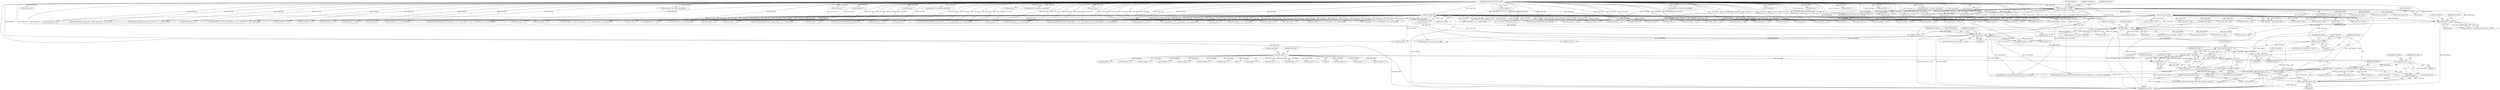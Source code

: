 digraph "1_wildmidi_660b513d99bced8783a4a5984ac2f742c74ebbdd_4@API" {
"1000527" [label="(Call,strlen(mdi->extra_info.copyright) + 1 + tmp_length + 1)"];
"1000528" [label="(Call,strlen(mdi->extra_info.copyright))"];
"1000494" [label="(Call,tmp_length = (tmp_length << 7) + (*event_data & 0x7f))"];
"1000497" [label="(Call,tmp_length << 7)"];
"1000476" [label="(Call,tmp_length = (tmp_length << 7) + (*event_data & 0x7f))"];
"1000479" [label="(Call,tmp_length << 7)"];
"1000353" [label="(Call,tmp_length = 0)"];
"1000482" [label="(Call,*event_data & 0x7f)"];
"1000458" [label="(Call,event_data[0] == 0x02)"];
"1000187" [label="(Call,event_data++)"];
"1000171" [label="(Call,event_data[0] >= 0x80)"];
"1000143" [label="(MethodParameterIn,uint8_t * event_data)"];
"1000179" [label="(Call,*event_data & 0xf0)"];
"1000385" [label="(Call,event_data[0] == 0x01)"];
"1000358" [label="(Call,event_data[0] == 0x00)"];
"1000490" [label="(Call,*event_data > 0x7f)"];
"1000469" [label="(Call,*event_data > 0x7f)"];
"1000500" [label="(Call,*event_data & 0x7f)"];
"1000312" [label="(Call,event_data++)"];
"1001186" [label="(Call,(event_data[4] << 8) + event_data[5])"];
"1000468" [label="(ControlStructure,if (*event_data > 0x7f))"];
"1000474" [label="(ControlStructure,do)"];
"1000808" [label="(Call,tmp_length << 7)"];
"1000465" [label="(Identifier,event_data)"];
"1000475" [label="(Block,)"];
"1001181" [label="(Call,event_data[3] << 16)"];
"1000358" [label="(Call,event_data[0] == 0x00)"];
"1001138" [label="(Call,mdi->events[mdi->events_size - 1].event_data.channel = event_data[2])"];
"1001292" [label="(Call,*event_data > 0x7f)"];
"1000888" [label="(Call,event_data++)"];
"1000369" [label="(Call,midi_setup_sequenceno(mdi, ((event_data[2] << 8) + event_data[3])))"];
"1000354" [label="(Identifier,tmp_length)"];
"1000798" [label="(Call,*event_data > 0x7f)"];
"1000480" [label="(Identifier,tmp_length)"];
"1001175" [label="(Call,event_data[2] << 24)"];
"1000972" [label="(Call,tmp_length << 7)"];
"1000417" [label="(Call,*event_data > 0x7f)"];
"1000409" [label="(Call,*event_data & 0x7f)"];
"1001117" [label="(Call,(event_data[3] << 24) + (event_data[4] << 16) + (event_data[5] << 8) + event_data[6])"];
"1001233" [label="(Call,*event_data > 0x7f)"];
"1000464" [label="(Call,event_data++)"];
"1000389" [label="(Literal,0x01)"];
"1001327" [label="(Call,event_data++)"];
"1000360" [label="(Identifier,event_data)"];
"1000504" [label="(Call,event_data++)"];
"1000363" [label="(Call,event_data[1] == 0x02)"];
"1000498" [label="(Identifier,tmp_length)"];
"1000392" [label="(Identifier,event_data)"];
"1000534" [label="(Call,1 + tmp_length + 1)"];
"1001084" [label="(Call,event_data[2] << 16)"];
"1000470" [label="(Call,*event_data)"];
"1000495" [label="(Identifier,tmp_length)"];
"1001118" [label="(Call,event_data[3] << 24)"];
"1000866" [label="(Call,event_data++)"];
"1000170" [label="(ControlStructure,if (event_data[0] >= 0x80))"];
"1000195" [label="(Identifier,command)"];
"1000458" [label="(Call,event_data[0] == 0x02)"];
"1000501" [label="(Call,*event_data)"];
"1000529" [label="(Call,mdi->extra_info.copyright)"];
"1000770" [label="(Call,memcpy(text, event_data, tmp_length))"];
"1001070" [label="(Call,event_data[0] == 0x51)"];
"1001214" [label="(Call,(event_data[2] << 8) + event_data[3])"];
"1000462" [label="(Literal,0x02)"];
"1000793" [label="(Call,event_data++)"];
"1000598" [label="(Call,tmp_length + 1)"];
"1000906" [label="(Call,event_data++)"];
"1000714" [label="(Call,event_data[0] == 0x04)"];
"1000669" [label="(Call,event_data++)"];
"1001212" [label="(Call,midi_setup_keysignature(mdi, ((event_data[2] << 8) + event_data[3])))"];
"1000284" [label="(Call,event_data++)"];
"1000944" [label="(Call,*event_data > 0x7f)"];
"1001166" [label="(Call,event_data[1] == 0x04)"];
"1000483" [label="(Call,*event_data)"];
"1000493" [label="(Literal,0x7f)"];
"1000503" [label="(Literal,0x7f)"];
"1001018" [label="(Call,midi_setup_channelprefix(mdi, event_data[2]))"];
"1000815" [label="(Call,event_data++)"];
"1000535" [label="(Literal,1)"];
"1000485" [label="(Literal,0x7f)"];
"1000643" [label="(Identifier,event_data)"];
"1000396" [label="(Call,*event_data > 0x7f)"];
"1001034" [label="(Call,event_data[1] == 0x01)"];
"1000424" [label="(Call,tmp_length << 7)"];
"1000916" [label="(Call,memcpy(text, event_data, tmp_length))"];
"1001081" [label="(Call,_WM_midi_setup_tempo(mdi, ((event_data[2] << 16) + (event_data[3] << 8) + event_data[4])))"];
"1000680" [label="(Call,tmp_length << 7)"];
"1000180" [label="(Call,*event_data)"];
"1000539" [label="(Call,memcpy(&mdi->extra_info.copyright[strlen(mdi->extra_info.copyright) + 1], event_data, tmp_length))"];
"1001172" [label="(Call,midi_setup_timesignature(mdi, ((event_data[2] << 24) + (event_data[3] << 16) + (event_data[4] << 8) + event_data[5])))"];
"1000460" [label="(Identifier,event_data)"];
"1000484" [label="(Identifier,event_data)"];
"1000359" [label="(Call,event_data[0])"];
"1000362" [label="(Literal,0x00)"];
"1000481" [label="(Literal,7)"];
"1001075" [label="(Call,event_data[1] == 0x03)"];
"1000482" [label="(Call,*event_data & 0x7f)"];
"1001123" [label="(Call,(event_data[4] << 16) + (event_data[5] << 8) + event_data[6])"];
"1000244" [label="(Call,event_data++)"];
"1000742" [label="(Call,event_data++)"];
"1000989" [label="(Call,memcpy(text, event_data, tmp_length))"];
"1000499" [label="(Literal,7)"];
"1001313" [label="(Call,*event_data > 0x7f)"];
"1000279" [label="(Call,event_data++)"];
"1001215" [label="(Call,event_data[2] << 8)"];
"1000179" [label="(Call,*event_data & 0xf0)"];
"1000652" [label="(Call,*event_data > 0x7f)"];
"1000230" [label="(Call,event_data[1] == 0)"];
"1001083" [label="(Call,(event_data[2] << 16) + (event_data[3] << 8) + event_data[4])"];
"1000469" [label="(Call,*event_data > 0x7f)"];
"1001305" [label="(Call,*event_data & 0x7F)"];
"1000177" [label="(Call,command = *event_data & 0xf0)"];
"1000725" [label="(Call,*event_data > 0x7f)"];
"1000217" [label="(Call,event_data++)"];
"1000662" [label="(Call,tmp_length << 7)"];
"1000899" [label="(Call,tmp_length << 7)"];
"1001250" [label="(Call,event_data++)"];
"1000371" [label="(Call,(event_data[2] << 8) + event_data[3])"];
"1001323" [label="(Call,*event_data & 0x7F)"];
"1000487" [label="(Identifier,event_data)"];
"1001007" [label="(Call,event_data[0] == 0x20)"];
"1000299" [label="(Call,event_data++)"];
"1001161" [label="(Call,event_data[0] == 0x58)"];
"1000497" [label="(Call,tmp_length << 7)"];
"1000490" [label="(Call,*event_data > 0x7f)"];
"1000385" [label="(Call,event_data[0] == 0x01)"];
"1001040" [label="(Call,midi_setup_portprefix(mdi, event_data[2]))"];
"1000391" [label="(Call,event_data++)"];
"1000521" [label="(Call,realloc(mdi->extra_info.copyright,(strlen(mdi->extra_info.copyright) + 1 + tmp_length + 1)))"];
"1000372" [label="(Call,event_data[2] << 8)"];
"1001201" [label="(Call,event_data[0] == 0x59)"];
"1000351" [label="(Block,)"];
"1001104" [label="(Call,event_data[0] == 0x54)"];
"1000239" [label="(Call,event_data++)"];
"1000641" [label="(Call,event_data[0] == 0x03)"];
"1000384" [label="(ControlStructure,if (event_data[0] == 0x01))"];
"1000386" [label="(Call,event_data[0])"];
"1000760" [label="(Call,event_data++)"];
"1000505" [label="(Identifier,event_data)"];
"1000427" [label="(Call,*event_data & 0x7f)"];
"1000459" [label="(Call,event_data[0])"];
"1001115" [label="(Call,midi_setup_smpteoffset(mdi, ((event_data[3] << 24) + (event_data[4] << 16) + (event_data[5] << 8) + event_data[6])))"];
"1000175" [label="(Literal,0x80)"];
"1001124" [label="(Call,event_data[4] << 16)"];
"1001174" [label="(Call,(event_data[2] << 24) + (event_data[3] << 16) + (event_data[4] << 8) + event_data[5])"];
"1001243" [label="(Call,tmp_length << 7)"];
"1001012" [label="(Call,event_data[1] == 0x01)"];
"1000871" [label="(Call,*event_data > 0x7f)"];
"1001090" [label="(Call,event_data[3] << 8)"];
"1000477" [label="(Identifier,tmp_length)"];
"1000357" [label="(Call,(event_data[0] == 0x00) && (event_data[1] == 0x02))"];
"1001206" [label="(Call,event_data[1] == 0x02)"];
"1000479" [label="(Call,tmp_length << 7)"];
"1000597" [label="(Call,malloc(tmp_length + 1))"];
"1000431" [label="(Call,event_data++)"];
"1000182" [label="(Literal,0xf0)"];
"1000881" [label="(Call,tmp_length << 7)"];
"1000259" [label="(Call,event_data++)"];
"1001109" [label="(Call,event_data[1] == 0x05)"];
"1000697" [label="(Call,memcpy(text, event_data, tmp_length))"];
"1000330" [label="(Call,event_data++)"];
"1001029" [label="(Call,event_data[0] == 0x21)"];
"1001550" [label="(MethodReturn,uint32_t)"];
"1000954" [label="(Call,tmp_length << 7)"];
"1000494" [label="(Call,tmp_length = (tmp_length << 7) + (*event_data & 0x7f))"];
"1001342" [label="(Call,memcpy(sysex_store, event_data, sysex_len))"];
"1000365" [label="(Identifier,event_data)"];
"1001187" [label="(Call,event_data[4] << 8)"];
"1000735" [label="(Call,tmp_length << 7)"];
"1001051" [label="(Call,event_data[0] == 0x2F)"];
"1000601" [label="(Call,memcpy(mdi->extra_info.copyright, event_data, tmp_length))"];
"1000979" [label="(Call,event_data++)"];
"1001129" [label="(Call,(event_data[5] << 8) + event_data[6])"];
"1000496" [label="(Call,(tmp_length << 7) + (*event_data & 0x7f))"];
"1000186" [label="(Call,*event_data++)"];
"1000860" [label="(Call,event_data[0] == 0x06)"];
"1000264" [label="(Call,event_data++)"];
"1000178" [label="(Identifier,command)"];
"1000457" [label="(ControlStructure,if (event_data[0] == 0x02))"];
"1000624" [label="(Call,memcpy(text, event_data, tmp_length))"];
"1000486" [label="(Call,event_data++)"];
"1000687" [label="(Call,event_data++)"];
"1000355" [label="(Literal,0)"];
"1000536" [label="(Call,tmp_length + 1)"];
"1000720" [label="(Call,event_data++)"];
"1001261" [label="(Call,tmp_length << 7)"];
"1000463" [label="(Block,)"];
"1000826" [label="(Call,tmp_length << 7)"];
"1000528" [label="(Call,strlen(mdi->extra_info.copyright))"];
"1000787" [label="(Call,event_data[0] == 0x05)"];
"1000939" [label="(Call,event_data++)"];
"1001309" [label="(Call,event_data++)"];
"1000647" [label="(Call,event_data++)"];
"1000961" [label="(Call,event_data++)"];
"1001089" [label="(Call,(event_data[3] << 8) + event_data[4])"];
"1000527" [label="(Call,strlen(mdi->extra_info.copyright) + 1 + tmp_length + 1)"];
"1000143" [label="(MethodParameterIn,uint8_t * event_data)"];
"1000325" [label="(Call,event_data++)"];
"1000172" [label="(Call,event_data[0])"];
"1000441" [label="(Call,memcpy(text, event_data, tmp_length))"];
"1000833" [label="(Call,event_data++)"];
"1000491" [label="(Call,*event_data)"];
"1000353" [label="(Call,tmp_length = 0)"];
"1000478" [label="(Call,(tmp_length << 7) + (*event_data & 0x7f))"];
"1001180" [label="(Call,(event_data[3] << 16) + (event_data[4] << 8) + event_data[5])"];
"1000406" [label="(Call,tmp_length << 7)"];
"1000933" [label="(Call,event_data[0] == 0x07)"];
"1001228" [label="(Call,event_data++)"];
"1000476" [label="(Call,tmp_length = (tmp_length << 7) + (*event_data & 0x7f))"];
"1000212" [label="(Call,event_data++)"];
"1000502" [label="(Identifier,event_data)"];
"1000843" [label="(Call,memcpy(text, event_data, tmp_length))"];
"1000413" [label="(Call,event_data++)"];
"1000500" [label="(Call,*event_data & 0x7f)"];
"1000188" [label="(Identifier,event_data)"];
"1001056" [label="(Call,event_data[1] == 0x00)"];
"1001130" [label="(Call,event_data[5] << 8)"];
"1000472" [label="(Literal,0x7f)"];
"1000753" [label="(Call,tmp_length << 7)"];
"1000187" [label="(Call,event_data++)"];
"1000171" [label="(Call,event_data[0] >= 0x80)"];
"1000527" -> "1000521"  [label="AST: "];
"1000527" -> "1000534"  [label="CFG: "];
"1000528" -> "1000527"  [label="AST: "];
"1000534" -> "1000527"  [label="AST: "];
"1000521" -> "1000527"  [label="CFG: "];
"1000527" -> "1001550"  [label="DDG: 1 + tmp_length + 1"];
"1000528" -> "1000527"  [label="DDG: mdi->extra_info.copyright"];
"1000494" -> "1000527"  [label="DDG: tmp_length"];
"1000528" -> "1000529"  [label="CFG: "];
"1000529" -> "1000528"  [label="AST: "];
"1000535" -> "1000528"  [label="CFG: "];
"1000528" -> "1000521"  [label="DDG: mdi->extra_info.copyright"];
"1000494" -> "1000463"  [label="AST: "];
"1000494" -> "1000496"  [label="CFG: "];
"1000495" -> "1000494"  [label="AST: "];
"1000496" -> "1000494"  [label="AST: "];
"1000505" -> "1000494"  [label="CFG: "];
"1000494" -> "1001550"  [label="DDG: (tmp_length << 7) + (*event_data & 0x7f)"];
"1000497" -> "1000494"  [label="DDG: tmp_length"];
"1000497" -> "1000494"  [label="DDG: 7"];
"1000500" -> "1000494"  [label="DDG: *event_data"];
"1000500" -> "1000494"  [label="DDG: 0x7f"];
"1000494" -> "1000521"  [label="DDG: tmp_length"];
"1000494" -> "1000534"  [label="DDG: tmp_length"];
"1000494" -> "1000536"  [label="DDG: tmp_length"];
"1000494" -> "1000539"  [label="DDG: tmp_length"];
"1000494" -> "1000597"  [label="DDG: tmp_length"];
"1000494" -> "1000598"  [label="DDG: tmp_length"];
"1000494" -> "1000601"  [label="DDG: tmp_length"];
"1000497" -> "1000496"  [label="AST: "];
"1000497" -> "1000499"  [label="CFG: "];
"1000498" -> "1000497"  [label="AST: "];
"1000499" -> "1000497"  [label="AST: "];
"1000502" -> "1000497"  [label="CFG: "];
"1000497" -> "1000496"  [label="DDG: tmp_length"];
"1000497" -> "1000496"  [label="DDG: 7"];
"1000476" -> "1000497"  [label="DDG: tmp_length"];
"1000353" -> "1000497"  [label="DDG: tmp_length"];
"1000476" -> "1000475"  [label="AST: "];
"1000476" -> "1000478"  [label="CFG: "];
"1000477" -> "1000476"  [label="AST: "];
"1000478" -> "1000476"  [label="AST: "];
"1000487" -> "1000476"  [label="CFG: "];
"1000479" -> "1000476"  [label="DDG: tmp_length"];
"1000479" -> "1000476"  [label="DDG: 7"];
"1000482" -> "1000476"  [label="DDG: *event_data"];
"1000482" -> "1000476"  [label="DDG: 0x7f"];
"1000476" -> "1000479"  [label="DDG: tmp_length"];
"1000479" -> "1000478"  [label="AST: "];
"1000479" -> "1000481"  [label="CFG: "];
"1000480" -> "1000479"  [label="AST: "];
"1000481" -> "1000479"  [label="AST: "];
"1000484" -> "1000479"  [label="CFG: "];
"1000479" -> "1000478"  [label="DDG: tmp_length"];
"1000479" -> "1000478"  [label="DDG: 7"];
"1000353" -> "1000479"  [label="DDG: tmp_length"];
"1000353" -> "1000351"  [label="AST: "];
"1000353" -> "1000355"  [label="CFG: "];
"1000354" -> "1000353"  [label="AST: "];
"1000355" -> "1000353"  [label="AST: "];
"1000360" -> "1000353"  [label="CFG: "];
"1000353" -> "1001550"  [label="DDG: tmp_length"];
"1000353" -> "1000406"  [label="DDG: tmp_length"];
"1000353" -> "1000424"  [label="DDG: tmp_length"];
"1000353" -> "1000662"  [label="DDG: tmp_length"];
"1000353" -> "1000680"  [label="DDG: tmp_length"];
"1000353" -> "1000735"  [label="DDG: tmp_length"];
"1000353" -> "1000753"  [label="DDG: tmp_length"];
"1000353" -> "1000808"  [label="DDG: tmp_length"];
"1000353" -> "1000826"  [label="DDG: tmp_length"];
"1000353" -> "1000881"  [label="DDG: tmp_length"];
"1000353" -> "1000899"  [label="DDG: tmp_length"];
"1000353" -> "1000954"  [label="DDG: tmp_length"];
"1000353" -> "1000972"  [label="DDG: tmp_length"];
"1000353" -> "1001243"  [label="DDG: tmp_length"];
"1000353" -> "1001261"  [label="DDG: tmp_length"];
"1000482" -> "1000478"  [label="AST: "];
"1000482" -> "1000485"  [label="CFG: "];
"1000483" -> "1000482"  [label="AST: "];
"1000485" -> "1000482"  [label="AST: "];
"1000478" -> "1000482"  [label="CFG: "];
"1000482" -> "1000478"  [label="DDG: *event_data"];
"1000482" -> "1000478"  [label="DDG: 0x7f"];
"1000458" -> "1000482"  [label="DDG: event_data[0]"];
"1000490" -> "1000482"  [label="DDG: *event_data"];
"1000469" -> "1000482"  [label="DDG: *event_data"];
"1000482" -> "1000490"  [label="DDG: *event_data"];
"1000458" -> "1000457"  [label="AST: "];
"1000458" -> "1000462"  [label="CFG: "];
"1000459" -> "1000458"  [label="AST: "];
"1000462" -> "1000458"  [label="AST: "];
"1000465" -> "1000458"  [label="CFG: "];
"1000643" -> "1000458"  [label="CFG: "];
"1000458" -> "1001550"  [label="DDG: event_data[0]"];
"1000458" -> "1001550"  [label="DDG: event_data[0] == 0x02"];
"1000187" -> "1000458"  [label="DDG: event_data"];
"1000179" -> "1000458"  [label="DDG: *event_data"];
"1000385" -> "1000458"  [label="DDG: event_data[0]"];
"1000143" -> "1000458"  [label="DDG: event_data"];
"1000458" -> "1000464"  [label="DDG: event_data[0]"];
"1000458" -> "1000469"  [label="DDG: event_data[0]"];
"1000458" -> "1000486"  [label="DDG: event_data[0]"];
"1000458" -> "1000490"  [label="DDG: event_data[0]"];
"1000458" -> "1000500"  [label="DDG: event_data[0]"];
"1000458" -> "1000504"  [label="DDG: event_data[0]"];
"1000458" -> "1000539"  [label="DDG: event_data[0]"];
"1000458" -> "1000601"  [label="DDG: event_data[0]"];
"1000458" -> "1000624"  [label="DDG: event_data[0]"];
"1000458" -> "1000641"  [label="DDG: event_data[0]"];
"1000187" -> "1000186"  [label="AST: "];
"1000187" -> "1000188"  [label="CFG: "];
"1000188" -> "1000187"  [label="AST: "];
"1000186" -> "1000187"  [label="CFG: "];
"1000187" -> "1001550"  [label="DDG: event_data"];
"1000171" -> "1000187"  [label="DDG: event_data[0]"];
"1000143" -> "1000187"  [label="DDG: event_data"];
"1000187" -> "1000212"  [label="DDG: event_data"];
"1000187" -> "1000230"  [label="DDG: event_data"];
"1000187" -> "1000239"  [label="DDG: event_data"];
"1000187" -> "1000259"  [label="DDG: event_data"];
"1000187" -> "1000279"  [label="DDG: event_data"];
"1000187" -> "1000299"  [label="DDG: event_data"];
"1000187" -> "1000312"  [label="DDG: event_data"];
"1000187" -> "1000325"  [label="DDG: event_data"];
"1000187" -> "1000358"  [label="DDG: event_data"];
"1000187" -> "1000363"  [label="DDG: event_data"];
"1000187" -> "1000369"  [label="DDG: event_data"];
"1000187" -> "1000372"  [label="DDG: event_data"];
"1000187" -> "1000371"  [label="DDG: event_data"];
"1000187" -> "1000385"  [label="DDG: event_data"];
"1000187" -> "1000391"  [label="DDG: event_data"];
"1000187" -> "1000464"  [label="DDG: event_data"];
"1000187" -> "1000641"  [label="DDG: event_data"];
"1000187" -> "1000647"  [label="DDG: event_data"];
"1000187" -> "1000714"  [label="DDG: event_data"];
"1000187" -> "1000720"  [label="DDG: event_data"];
"1000187" -> "1000787"  [label="DDG: event_data"];
"1000187" -> "1000793"  [label="DDG: event_data"];
"1000187" -> "1000860"  [label="DDG: event_data"];
"1000187" -> "1000866"  [label="DDG: event_data"];
"1000187" -> "1000933"  [label="DDG: event_data"];
"1000187" -> "1000939"  [label="DDG: event_data"];
"1000187" -> "1001007"  [label="DDG: event_data"];
"1000187" -> "1001012"  [label="DDG: event_data"];
"1000187" -> "1001018"  [label="DDG: event_data"];
"1000187" -> "1001029"  [label="DDG: event_data"];
"1000187" -> "1001034"  [label="DDG: event_data"];
"1000187" -> "1001040"  [label="DDG: event_data"];
"1000187" -> "1001051"  [label="DDG: event_data"];
"1000187" -> "1001056"  [label="DDG: event_data"];
"1000187" -> "1001070"  [label="DDG: event_data"];
"1000187" -> "1001075"  [label="DDG: event_data"];
"1000187" -> "1001081"  [label="DDG: event_data"];
"1000187" -> "1001084"  [label="DDG: event_data"];
"1000187" -> "1001083"  [label="DDG: event_data"];
"1000187" -> "1001090"  [label="DDG: event_data"];
"1000187" -> "1001089"  [label="DDG: event_data"];
"1000187" -> "1001104"  [label="DDG: event_data"];
"1000187" -> "1001109"  [label="DDG: event_data"];
"1000187" -> "1001115"  [label="DDG: event_data"];
"1000187" -> "1001118"  [label="DDG: event_data"];
"1000187" -> "1001117"  [label="DDG: event_data"];
"1000187" -> "1001124"  [label="DDG: event_data"];
"1000187" -> "1001123"  [label="DDG: event_data"];
"1000187" -> "1001130"  [label="DDG: event_data"];
"1000187" -> "1001129"  [label="DDG: event_data"];
"1000187" -> "1001138"  [label="DDG: event_data"];
"1000187" -> "1001161"  [label="DDG: event_data"];
"1000187" -> "1001166"  [label="DDG: event_data"];
"1000187" -> "1001172"  [label="DDG: event_data"];
"1000187" -> "1001175"  [label="DDG: event_data"];
"1000187" -> "1001174"  [label="DDG: event_data"];
"1000187" -> "1001181"  [label="DDG: event_data"];
"1000187" -> "1001180"  [label="DDG: event_data"];
"1000187" -> "1001187"  [label="DDG: event_data"];
"1000187" -> "1001186"  [label="DDG: event_data"];
"1000187" -> "1001201"  [label="DDG: event_data"];
"1000187" -> "1001206"  [label="DDG: event_data"];
"1000187" -> "1001212"  [label="DDG: event_data"];
"1000187" -> "1001215"  [label="DDG: event_data"];
"1000187" -> "1001214"  [label="DDG: event_data"];
"1000187" -> "1001228"  [label="DDG: event_data"];
"1000187" -> "1001309"  [label="DDG: event_data"];
"1000187" -> "1001327"  [label="DDG: event_data"];
"1000171" -> "1000170"  [label="AST: "];
"1000171" -> "1000175"  [label="CFG: "];
"1000172" -> "1000171"  [label="AST: "];
"1000175" -> "1000171"  [label="AST: "];
"1000178" -> "1000171"  [label="CFG: "];
"1000195" -> "1000171"  [label="CFG: "];
"1000171" -> "1001550"  [label="DDG: event_data[0]"];
"1000171" -> "1001550"  [label="DDG: event_data[0] >= 0x80"];
"1000143" -> "1000171"  [label="DDG: event_data"];
"1000171" -> "1000179"  [label="DDG: event_data[0]"];
"1000171" -> "1000212"  [label="DDG: event_data[0]"];
"1000171" -> "1000217"  [label="DDG: event_data[0]"];
"1000171" -> "1000239"  [label="DDG: event_data[0]"];
"1000171" -> "1000244"  [label="DDG: event_data[0]"];
"1000171" -> "1000259"  [label="DDG: event_data[0]"];
"1000171" -> "1000264"  [label="DDG: event_data[0]"];
"1000171" -> "1000279"  [label="DDG: event_data[0]"];
"1000171" -> "1000284"  [label="DDG: event_data[0]"];
"1000171" -> "1000299"  [label="DDG: event_data[0]"];
"1000171" -> "1000312"  [label="DDG: event_data[0]"];
"1000171" -> "1000325"  [label="DDG: event_data[0]"];
"1000171" -> "1000330"  [label="DDG: event_data[0]"];
"1000171" -> "1000358"  [label="DDG: event_data[0]"];
"1000171" -> "1001292"  [label="DDG: event_data[0]"];
"1000171" -> "1001305"  [label="DDG: event_data[0]"];
"1000171" -> "1001309"  [label="DDG: event_data[0]"];
"1000171" -> "1001313"  [label="DDG: event_data[0]"];
"1000171" -> "1001323"  [label="DDG: event_data[0]"];
"1000171" -> "1001327"  [label="DDG: event_data[0]"];
"1000171" -> "1001342"  [label="DDG: event_data[0]"];
"1000143" -> "1000141"  [label="AST: "];
"1000143" -> "1001550"  [label="DDG: event_data"];
"1000143" -> "1000212"  [label="DDG: event_data"];
"1000143" -> "1000217"  [label="DDG: event_data"];
"1000143" -> "1000230"  [label="DDG: event_data"];
"1000143" -> "1000239"  [label="DDG: event_data"];
"1000143" -> "1000244"  [label="DDG: event_data"];
"1000143" -> "1000259"  [label="DDG: event_data"];
"1000143" -> "1000264"  [label="DDG: event_data"];
"1000143" -> "1000279"  [label="DDG: event_data"];
"1000143" -> "1000284"  [label="DDG: event_data"];
"1000143" -> "1000299"  [label="DDG: event_data"];
"1000143" -> "1000312"  [label="DDG: event_data"];
"1000143" -> "1000325"  [label="DDG: event_data"];
"1000143" -> "1000330"  [label="DDG: event_data"];
"1000143" -> "1000358"  [label="DDG: event_data"];
"1000143" -> "1000363"  [label="DDG: event_data"];
"1000143" -> "1000369"  [label="DDG: event_data"];
"1000143" -> "1000372"  [label="DDG: event_data"];
"1000143" -> "1000371"  [label="DDG: event_data"];
"1000143" -> "1000385"  [label="DDG: event_data"];
"1000143" -> "1000391"  [label="DDG: event_data"];
"1000143" -> "1000413"  [label="DDG: event_data"];
"1000143" -> "1000431"  [label="DDG: event_data"];
"1000143" -> "1000441"  [label="DDG: event_data"];
"1000143" -> "1000464"  [label="DDG: event_data"];
"1000143" -> "1000486"  [label="DDG: event_data"];
"1000143" -> "1000504"  [label="DDG: event_data"];
"1000143" -> "1000539"  [label="DDG: event_data"];
"1000143" -> "1000601"  [label="DDG: event_data"];
"1000143" -> "1000624"  [label="DDG: event_data"];
"1000143" -> "1000641"  [label="DDG: event_data"];
"1000143" -> "1000647"  [label="DDG: event_data"];
"1000143" -> "1000669"  [label="DDG: event_data"];
"1000143" -> "1000687"  [label="DDG: event_data"];
"1000143" -> "1000697"  [label="DDG: event_data"];
"1000143" -> "1000714"  [label="DDG: event_data"];
"1000143" -> "1000720"  [label="DDG: event_data"];
"1000143" -> "1000742"  [label="DDG: event_data"];
"1000143" -> "1000760"  [label="DDG: event_data"];
"1000143" -> "1000770"  [label="DDG: event_data"];
"1000143" -> "1000787"  [label="DDG: event_data"];
"1000143" -> "1000793"  [label="DDG: event_data"];
"1000143" -> "1000815"  [label="DDG: event_data"];
"1000143" -> "1000833"  [label="DDG: event_data"];
"1000143" -> "1000843"  [label="DDG: event_data"];
"1000143" -> "1000860"  [label="DDG: event_data"];
"1000143" -> "1000866"  [label="DDG: event_data"];
"1000143" -> "1000888"  [label="DDG: event_data"];
"1000143" -> "1000906"  [label="DDG: event_data"];
"1000143" -> "1000916"  [label="DDG: event_data"];
"1000143" -> "1000933"  [label="DDG: event_data"];
"1000143" -> "1000939"  [label="DDG: event_data"];
"1000143" -> "1000961"  [label="DDG: event_data"];
"1000143" -> "1000979"  [label="DDG: event_data"];
"1000143" -> "1000989"  [label="DDG: event_data"];
"1000143" -> "1001007"  [label="DDG: event_data"];
"1000143" -> "1001012"  [label="DDG: event_data"];
"1000143" -> "1001018"  [label="DDG: event_data"];
"1000143" -> "1001029"  [label="DDG: event_data"];
"1000143" -> "1001034"  [label="DDG: event_data"];
"1000143" -> "1001040"  [label="DDG: event_data"];
"1000143" -> "1001051"  [label="DDG: event_data"];
"1000143" -> "1001056"  [label="DDG: event_data"];
"1000143" -> "1001070"  [label="DDG: event_data"];
"1000143" -> "1001075"  [label="DDG: event_data"];
"1000143" -> "1001081"  [label="DDG: event_data"];
"1000143" -> "1001084"  [label="DDG: event_data"];
"1000143" -> "1001083"  [label="DDG: event_data"];
"1000143" -> "1001090"  [label="DDG: event_data"];
"1000143" -> "1001089"  [label="DDG: event_data"];
"1000143" -> "1001104"  [label="DDG: event_data"];
"1000143" -> "1001109"  [label="DDG: event_data"];
"1000143" -> "1001115"  [label="DDG: event_data"];
"1000143" -> "1001118"  [label="DDG: event_data"];
"1000143" -> "1001117"  [label="DDG: event_data"];
"1000143" -> "1001124"  [label="DDG: event_data"];
"1000143" -> "1001123"  [label="DDG: event_data"];
"1000143" -> "1001130"  [label="DDG: event_data"];
"1000143" -> "1001129"  [label="DDG: event_data"];
"1000143" -> "1001138"  [label="DDG: event_data"];
"1000143" -> "1001161"  [label="DDG: event_data"];
"1000143" -> "1001166"  [label="DDG: event_data"];
"1000143" -> "1001172"  [label="DDG: event_data"];
"1000143" -> "1001175"  [label="DDG: event_data"];
"1000143" -> "1001174"  [label="DDG: event_data"];
"1000143" -> "1001181"  [label="DDG: event_data"];
"1000143" -> "1001180"  [label="DDG: event_data"];
"1000143" -> "1001187"  [label="DDG: event_data"];
"1000143" -> "1001186"  [label="DDG: event_data"];
"1000143" -> "1001201"  [label="DDG: event_data"];
"1000143" -> "1001206"  [label="DDG: event_data"];
"1000143" -> "1001212"  [label="DDG: event_data"];
"1000143" -> "1001215"  [label="DDG: event_data"];
"1000143" -> "1001214"  [label="DDG: event_data"];
"1000143" -> "1001228"  [label="DDG: event_data"];
"1000143" -> "1001250"  [label="DDG: event_data"];
"1000143" -> "1001309"  [label="DDG: event_data"];
"1000143" -> "1001327"  [label="DDG: event_data"];
"1000143" -> "1001342"  [label="DDG: event_data"];
"1000179" -> "1000177"  [label="AST: "];
"1000179" -> "1000182"  [label="CFG: "];
"1000180" -> "1000179"  [label="AST: "];
"1000182" -> "1000179"  [label="AST: "];
"1000177" -> "1000179"  [label="CFG: "];
"1000179" -> "1001550"  [label="DDG: *event_data"];
"1000179" -> "1000177"  [label="DDG: *event_data"];
"1000179" -> "1000177"  [label="DDG: 0xf0"];
"1000179" -> "1000358"  [label="DDG: *event_data"];
"1000179" -> "1000385"  [label="DDG: *event_data"];
"1000179" -> "1000396"  [label="DDG: *event_data"];
"1000179" -> "1000469"  [label="DDG: *event_data"];
"1000179" -> "1000641"  [label="DDG: *event_data"];
"1000179" -> "1000652"  [label="DDG: *event_data"];
"1000179" -> "1000714"  [label="DDG: *event_data"];
"1000179" -> "1000725"  [label="DDG: *event_data"];
"1000179" -> "1000787"  [label="DDG: *event_data"];
"1000179" -> "1000798"  [label="DDG: *event_data"];
"1000179" -> "1000860"  [label="DDG: *event_data"];
"1000179" -> "1000871"  [label="DDG: *event_data"];
"1000179" -> "1000933"  [label="DDG: *event_data"];
"1000179" -> "1000944"  [label="DDG: *event_data"];
"1000179" -> "1001007"  [label="DDG: *event_data"];
"1000179" -> "1001029"  [label="DDG: *event_data"];
"1000179" -> "1001051"  [label="DDG: *event_data"];
"1000179" -> "1001070"  [label="DDG: *event_data"];
"1000179" -> "1001104"  [label="DDG: *event_data"];
"1000179" -> "1001161"  [label="DDG: *event_data"];
"1000179" -> "1001201"  [label="DDG: *event_data"];
"1000179" -> "1001233"  [label="DDG: *event_data"];
"1000179" -> "1001292"  [label="DDG: *event_data"];
"1000385" -> "1000384"  [label="AST: "];
"1000385" -> "1000389"  [label="CFG: "];
"1000386" -> "1000385"  [label="AST: "];
"1000389" -> "1000385"  [label="AST: "];
"1000392" -> "1000385"  [label="CFG: "];
"1000460" -> "1000385"  [label="CFG: "];
"1000385" -> "1001550"  [label="DDG: event_data[0]"];
"1000385" -> "1001550"  [label="DDG: event_data[0] == 0x01"];
"1000358" -> "1000385"  [label="DDG: event_data[0]"];
"1000385" -> "1000391"  [label="DDG: event_data[0]"];
"1000385" -> "1000396"  [label="DDG: event_data[0]"];
"1000385" -> "1000409"  [label="DDG: event_data[0]"];
"1000385" -> "1000413"  [label="DDG: event_data[0]"];
"1000385" -> "1000417"  [label="DDG: event_data[0]"];
"1000385" -> "1000427"  [label="DDG: event_data[0]"];
"1000385" -> "1000431"  [label="DDG: event_data[0]"];
"1000385" -> "1000441"  [label="DDG: event_data[0]"];
"1000358" -> "1000357"  [label="AST: "];
"1000358" -> "1000362"  [label="CFG: "];
"1000359" -> "1000358"  [label="AST: "];
"1000362" -> "1000358"  [label="AST: "];
"1000365" -> "1000358"  [label="CFG: "];
"1000357" -> "1000358"  [label="CFG: "];
"1000358" -> "1001550"  [label="DDG: event_data[0]"];
"1000358" -> "1000357"  [label="DDG: event_data[0]"];
"1000358" -> "1000357"  [label="DDG: 0x00"];
"1000490" -> "1000474"  [label="AST: "];
"1000490" -> "1000493"  [label="CFG: "];
"1000491" -> "1000490"  [label="AST: "];
"1000493" -> "1000490"  [label="AST: "];
"1000477" -> "1000490"  [label="CFG: "];
"1000495" -> "1000490"  [label="CFG: "];
"1000490" -> "1001550"  [label="DDG: *event_data > 0x7f"];
"1000490" -> "1000500"  [label="DDG: *event_data"];
"1000469" -> "1000468"  [label="AST: "];
"1000469" -> "1000472"  [label="CFG: "];
"1000470" -> "1000469"  [label="AST: "];
"1000472" -> "1000469"  [label="AST: "];
"1000477" -> "1000469"  [label="CFG: "];
"1000495" -> "1000469"  [label="CFG: "];
"1000469" -> "1001550"  [label="DDG: *event_data > 0x7f"];
"1000469" -> "1000500"  [label="DDG: *event_data"];
"1000500" -> "1000496"  [label="AST: "];
"1000500" -> "1000503"  [label="CFG: "];
"1000501" -> "1000500"  [label="AST: "];
"1000503" -> "1000500"  [label="AST: "];
"1000496" -> "1000500"  [label="CFG: "];
"1000500" -> "1001550"  [label="DDG: *event_data"];
"1000500" -> "1000496"  [label="DDG: *event_data"];
"1000500" -> "1000496"  [label="DDG: 0x7f"];
}
